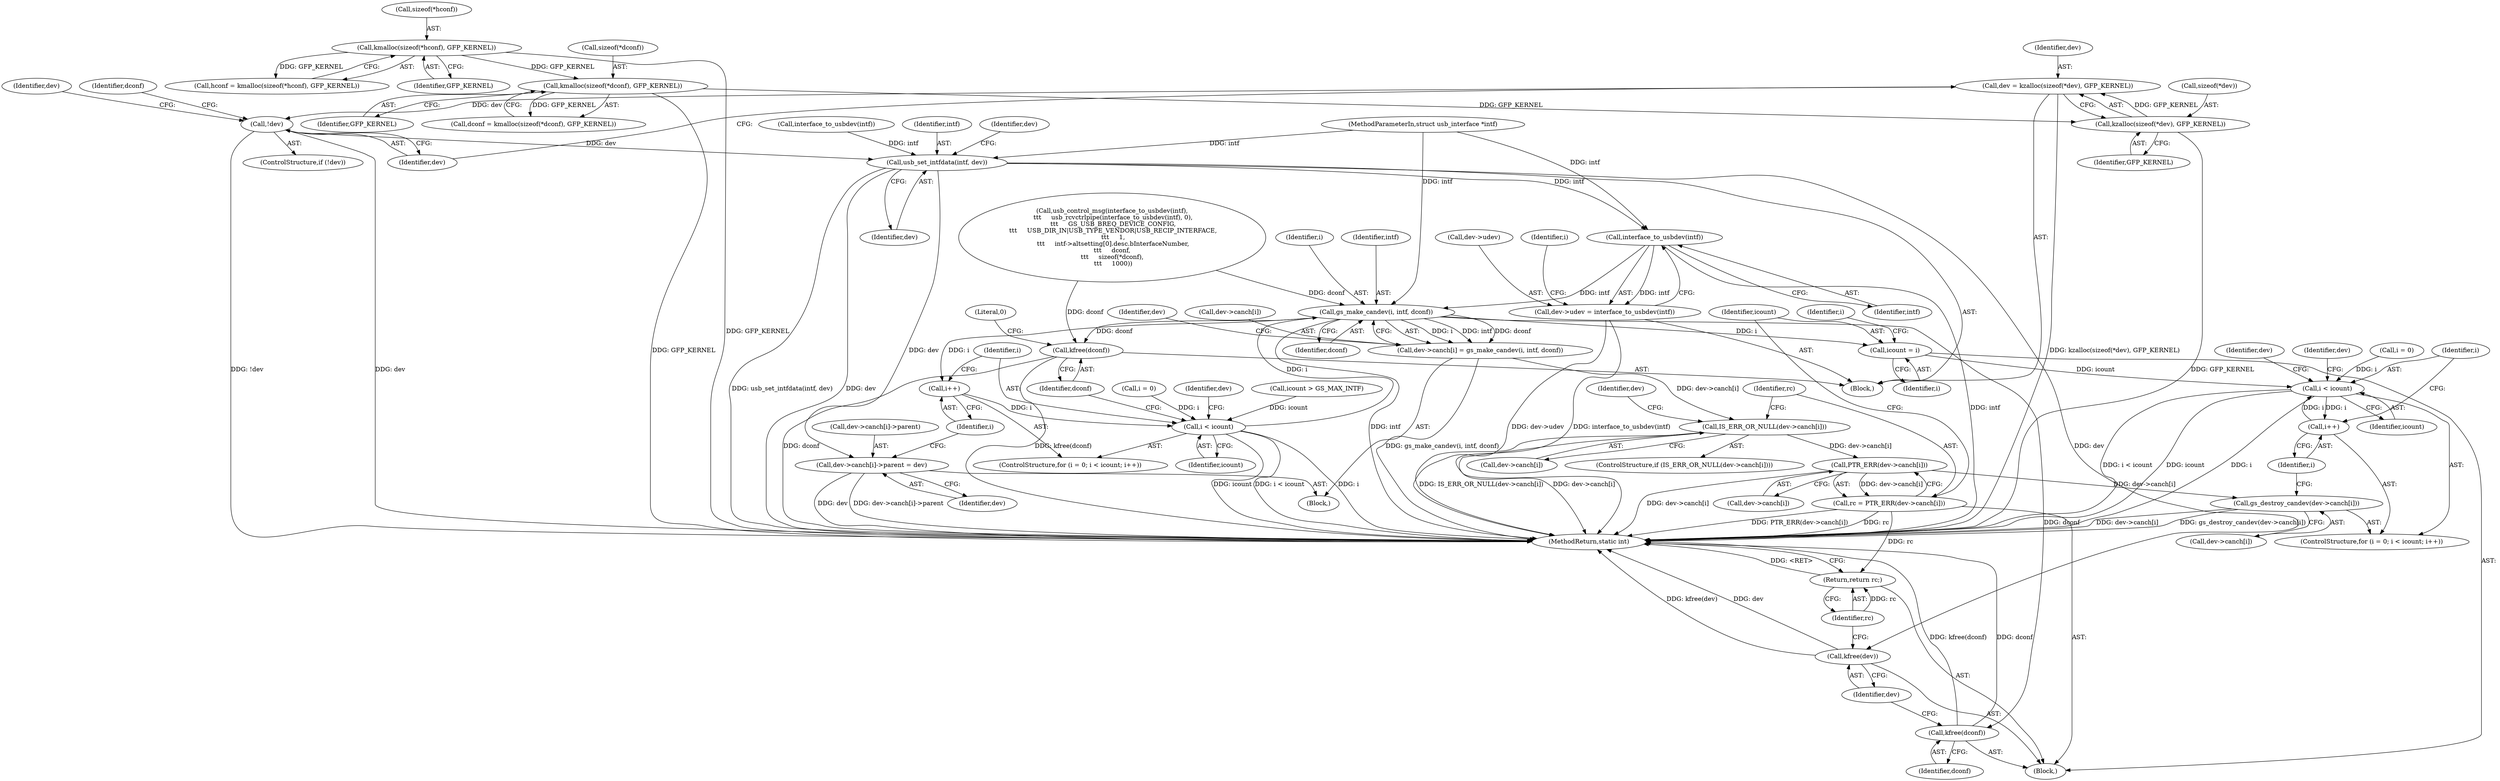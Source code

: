 digraph "0_linux_c919a3069c775c1c876bec55e00b2305d5125caa@pointer" {
"1000272" [label="(Call,dev = kzalloc(sizeof(*dev), GFP_KERNEL))"];
"1000274" [label="(Call,kzalloc(sizeof(*dev), GFP_KERNEL))"];
"1000184" [label="(Call,kmalloc(sizeof(*dconf), GFP_KERNEL))"];
"1000120" [label="(Call,kmalloc(sizeof(*hconf), GFP_KERNEL))"];
"1000280" [label="(Call,!dev)"];
"1000299" [label="(Call,usb_set_intfdata(intf, dev))"];
"1000306" [label="(Call,interface_to_usbdev(intf))"];
"1000302" [label="(Call,dev->udev = interface_to_usbdev(intf))"];
"1000324" [label="(Call,gs_make_candev(i, intf, dconf))"];
"1000315" [label="(Call,i++)"];
"1000312" [label="(Call,i < icount)"];
"1000318" [label="(Call,dev->canch[i] = gs_make_candev(i, intf, dconf))"];
"1000329" [label="(Call,IS_ERR_OR_NULL(dev->canch[i]))"];
"1000338" [label="(Call,PTR_ERR(dev->canch[i]))"];
"1000336" [label="(Call,rc = PTR_ERR(dev->canch[i]))"];
"1000371" [label="(Return,return rc;)"];
"1000356" [label="(Call,gs_destroy_candev(dev->canch[i]))"];
"1000344" [label="(Call,icount = i)"];
"1000351" [label="(Call,i < icount)"];
"1000354" [label="(Call,i++)"];
"1000367" [label="(Call,kfree(dconf))"];
"1000382" [label="(Call,kfree(dconf))"];
"1000369" [label="(Call,kfree(dev))"];
"1000373" [label="(Call,dev->canch[i]->parent = dev)"];
"1000369" [label="(Call,kfree(dev))"];
"1000325" [label="(Identifier,i)"];
"1000303" [label="(Call,dev->udev)"];
"1000317" [label="(Block,)"];
"1000385" [label="(Literal,0)"];
"1000273" [label="(Identifier,dev)"];
"1000309" [label="(Call,i = 0)"];
"1000272" [label="(Call,dev = kzalloc(sizeof(*dev), GFP_KERNEL))"];
"1000368" [label="(Identifier,dconf)"];
"1000275" [label="(Call,sizeof(*dev))"];
"1000345" [label="(Identifier,icount)"];
"1000124" [label="(Identifier,GFP_KERNEL)"];
"1000339" [label="(Call,dev->canch[i])"];
"1000185" [label="(Call,sizeof(*dconf))"];
"1000118" [label="(Call,hconf = kmalloc(sizeof(*hconf), GFP_KERNEL))"];
"1000182" [label="(Call,dconf = kmalloc(sizeof(*dconf), GFP_KERNEL))"];
"1000383" [label="(Identifier,dconf)"];
"1000321" [label="(Identifier,dev)"];
"1000284" [label="(Identifier,dconf)"];
"1000338" [label="(Call,PTR_ERR(dev->canch[i]))"];
"1000346" [label="(Identifier,i)"];
"1000315" [label="(Call,i++)"];
"1000307" [label="(Identifier,intf)"];
"1000281" [label="(Identifier,dev)"];
"1000365" [label="(Identifier,dev)"];
"1000318" [label="(Call,dev->canch[i] = gs_make_candev(i, intf, dconf))"];
"1000359" [label="(Identifier,dev)"];
"1000354" [label="(Call,i++)"];
"1000377" [label="(Identifier,dev)"];
"1000256" [label="(Call,icount > GS_MAX_INTF)"];
"1000373" [label="(Call,dev->canch[i]->parent = dev)"];
"1000349" [label="(Identifier,i)"];
"1000351" [label="(Call,i < icount)"];
"1000330" [label="(Call,dev->canch[i])"];
"1000278" [label="(Identifier,GFP_KERNEL)"];
"1000344" [label="(Call,icount = i)"];
"1000201" [label="(Call,interface_to_usbdev(intf))"];
"1000347" [label="(ControlStructure,for (i = 0; i < icount; i++))"];
"1000312" [label="(Call,i < icount)"];
"1000374" [label="(Call,dev->canch[i]->parent)"];
"1000332" [label="(Identifier,dev)"];
"1000316" [label="(Identifier,i)"];
"1000314" [label="(Identifier,icount)"];
"1000120" [label="(Call,kmalloc(sizeof(*hconf), GFP_KERNEL))"];
"1000326" [label="(Identifier,intf)"];
"1000327" [label="(Identifier,dconf)"];
"1000301" [label="(Identifier,dev)"];
"1000302" [label="(Call,dev->udev = interface_to_usbdev(intf))"];
"1000336" [label="(Call,rc = PTR_ERR(dev->canch[i]))"];
"1000381" [label="(Identifier,dev)"];
"1000328" [label="(ControlStructure,if (IS_ERR_OR_NULL(dev->canch[i])))"];
"1000372" [label="(Identifier,rc)"];
"1000337" [label="(Identifier,rc)"];
"1000121" [label="(Call,sizeof(*hconf))"];
"1000353" [label="(Identifier,icount)"];
"1000280" [label="(Call,!dev)"];
"1000352" [label="(Identifier,i)"];
"1000386" [label="(MethodReturn,static int)"];
"1000370" [label="(Identifier,dev)"];
"1000299" [label="(Call,usb_set_intfdata(intf, dev))"];
"1000300" [label="(Identifier,intf)"];
"1000184" [label="(Call,kmalloc(sizeof(*dconf), GFP_KERNEL))"];
"1000329" [label="(Call,IS_ERR_OR_NULL(dev->canch[i]))"];
"1000279" [label="(ControlStructure,if (!dev))"];
"1000355" [label="(Identifier,i)"];
"1000274" [label="(Call,kzalloc(sizeof(*dev), GFP_KERNEL))"];
"1000367" [label="(Call,kfree(dconf))"];
"1000304" [label="(Identifier,dev)"];
"1000107" [label="(Block,)"];
"1000306" [label="(Call,interface_to_usbdev(intf))"];
"1000356" [label="(Call,gs_destroy_candev(dev->canch[i]))"];
"1000357" [label="(Call,dev->canch[i])"];
"1000188" [label="(Identifier,GFP_KERNEL)"];
"1000313" [label="(Identifier,i)"];
"1000310" [label="(Identifier,i)"];
"1000371" [label="(Return,return rc;)"];
"1000291" [label="(Identifier,dev)"];
"1000382" [label="(Call,kfree(dconf))"];
"1000197" [label="(Call,usb_control_msg(interface_to_usbdev(intf),\n \t\t\t     usb_rcvctrlpipe(interface_to_usbdev(intf), 0),\n \t\t\t     GS_USB_BREQ_DEVICE_CONFIG,\n \t\t\t     USB_DIR_IN|USB_TYPE_VENDOR|USB_RECIP_INTERFACE,\n \t\t\t     1,\n \t\t\t     intf->altsetting[0].desc.bInterfaceNumber,\n\t\t\t     dconf,\n\t\t\t     sizeof(*dconf),\n \t\t\t     1000))"];
"1000319" [label="(Call,dev->canch[i])"];
"1000105" [label="(MethodParameterIn,struct usb_interface *intf)"];
"1000324" [label="(Call,gs_make_candev(i, intf, dconf))"];
"1000308" [label="(ControlStructure,for (i = 0; i < icount; i++))"];
"1000335" [label="(Block,)"];
"1000348" [label="(Call,i = 0)"];
"1000272" -> "1000107"  [label="AST: "];
"1000272" -> "1000274"  [label="CFG: "];
"1000273" -> "1000272"  [label="AST: "];
"1000274" -> "1000272"  [label="AST: "];
"1000281" -> "1000272"  [label="CFG: "];
"1000272" -> "1000386"  [label="DDG: kzalloc(sizeof(*dev), GFP_KERNEL)"];
"1000274" -> "1000272"  [label="DDG: GFP_KERNEL"];
"1000272" -> "1000280"  [label="DDG: dev"];
"1000274" -> "1000278"  [label="CFG: "];
"1000275" -> "1000274"  [label="AST: "];
"1000278" -> "1000274"  [label="AST: "];
"1000274" -> "1000386"  [label="DDG: GFP_KERNEL"];
"1000184" -> "1000274"  [label="DDG: GFP_KERNEL"];
"1000184" -> "1000182"  [label="AST: "];
"1000184" -> "1000188"  [label="CFG: "];
"1000185" -> "1000184"  [label="AST: "];
"1000188" -> "1000184"  [label="AST: "];
"1000182" -> "1000184"  [label="CFG: "];
"1000184" -> "1000386"  [label="DDG: GFP_KERNEL"];
"1000184" -> "1000182"  [label="DDG: GFP_KERNEL"];
"1000120" -> "1000184"  [label="DDG: GFP_KERNEL"];
"1000120" -> "1000118"  [label="AST: "];
"1000120" -> "1000124"  [label="CFG: "];
"1000121" -> "1000120"  [label="AST: "];
"1000124" -> "1000120"  [label="AST: "];
"1000118" -> "1000120"  [label="CFG: "];
"1000120" -> "1000386"  [label="DDG: GFP_KERNEL"];
"1000120" -> "1000118"  [label="DDG: GFP_KERNEL"];
"1000280" -> "1000279"  [label="AST: "];
"1000280" -> "1000281"  [label="CFG: "];
"1000281" -> "1000280"  [label="AST: "];
"1000284" -> "1000280"  [label="CFG: "];
"1000291" -> "1000280"  [label="CFG: "];
"1000280" -> "1000386"  [label="DDG: !dev"];
"1000280" -> "1000386"  [label="DDG: dev"];
"1000280" -> "1000299"  [label="DDG: dev"];
"1000299" -> "1000107"  [label="AST: "];
"1000299" -> "1000301"  [label="CFG: "];
"1000300" -> "1000299"  [label="AST: "];
"1000301" -> "1000299"  [label="AST: "];
"1000304" -> "1000299"  [label="CFG: "];
"1000299" -> "1000386"  [label="DDG: dev"];
"1000299" -> "1000386"  [label="DDG: usb_set_intfdata(intf, dev)"];
"1000201" -> "1000299"  [label="DDG: intf"];
"1000105" -> "1000299"  [label="DDG: intf"];
"1000299" -> "1000306"  [label="DDG: intf"];
"1000299" -> "1000369"  [label="DDG: dev"];
"1000299" -> "1000373"  [label="DDG: dev"];
"1000306" -> "1000302"  [label="AST: "];
"1000306" -> "1000307"  [label="CFG: "];
"1000307" -> "1000306"  [label="AST: "];
"1000302" -> "1000306"  [label="CFG: "];
"1000306" -> "1000386"  [label="DDG: intf"];
"1000306" -> "1000302"  [label="DDG: intf"];
"1000105" -> "1000306"  [label="DDG: intf"];
"1000306" -> "1000324"  [label="DDG: intf"];
"1000302" -> "1000107"  [label="AST: "];
"1000303" -> "1000302"  [label="AST: "];
"1000310" -> "1000302"  [label="CFG: "];
"1000302" -> "1000386"  [label="DDG: dev->udev"];
"1000302" -> "1000386"  [label="DDG: interface_to_usbdev(intf)"];
"1000324" -> "1000318"  [label="AST: "];
"1000324" -> "1000327"  [label="CFG: "];
"1000325" -> "1000324"  [label="AST: "];
"1000326" -> "1000324"  [label="AST: "];
"1000327" -> "1000324"  [label="AST: "];
"1000318" -> "1000324"  [label="CFG: "];
"1000324" -> "1000386"  [label="DDG: intf"];
"1000324" -> "1000315"  [label="DDG: i"];
"1000324" -> "1000318"  [label="DDG: i"];
"1000324" -> "1000318"  [label="DDG: intf"];
"1000324" -> "1000318"  [label="DDG: dconf"];
"1000312" -> "1000324"  [label="DDG: i"];
"1000105" -> "1000324"  [label="DDG: intf"];
"1000197" -> "1000324"  [label="DDG: dconf"];
"1000324" -> "1000344"  [label="DDG: i"];
"1000324" -> "1000367"  [label="DDG: dconf"];
"1000324" -> "1000382"  [label="DDG: dconf"];
"1000315" -> "1000308"  [label="AST: "];
"1000315" -> "1000316"  [label="CFG: "];
"1000316" -> "1000315"  [label="AST: "];
"1000313" -> "1000315"  [label="CFG: "];
"1000315" -> "1000312"  [label="DDG: i"];
"1000312" -> "1000308"  [label="AST: "];
"1000312" -> "1000314"  [label="CFG: "];
"1000313" -> "1000312"  [label="AST: "];
"1000314" -> "1000312"  [label="AST: "];
"1000321" -> "1000312"  [label="CFG: "];
"1000383" -> "1000312"  [label="CFG: "];
"1000312" -> "1000386"  [label="DDG: i < icount"];
"1000312" -> "1000386"  [label="DDG: i"];
"1000312" -> "1000386"  [label="DDG: icount"];
"1000309" -> "1000312"  [label="DDG: i"];
"1000256" -> "1000312"  [label="DDG: icount"];
"1000318" -> "1000317"  [label="AST: "];
"1000319" -> "1000318"  [label="AST: "];
"1000332" -> "1000318"  [label="CFG: "];
"1000318" -> "1000386"  [label="DDG: gs_make_candev(i, intf, dconf)"];
"1000318" -> "1000329"  [label="DDG: dev->canch[i]"];
"1000329" -> "1000328"  [label="AST: "];
"1000329" -> "1000330"  [label="CFG: "];
"1000330" -> "1000329"  [label="AST: "];
"1000337" -> "1000329"  [label="CFG: "];
"1000377" -> "1000329"  [label="CFG: "];
"1000329" -> "1000386"  [label="DDG: IS_ERR_OR_NULL(dev->canch[i])"];
"1000329" -> "1000386"  [label="DDG: dev->canch[i]"];
"1000329" -> "1000338"  [label="DDG: dev->canch[i]"];
"1000338" -> "1000336"  [label="AST: "];
"1000338" -> "1000339"  [label="CFG: "];
"1000339" -> "1000338"  [label="AST: "];
"1000336" -> "1000338"  [label="CFG: "];
"1000338" -> "1000386"  [label="DDG: dev->canch[i]"];
"1000338" -> "1000336"  [label="DDG: dev->canch[i]"];
"1000338" -> "1000356"  [label="DDG: dev->canch[i]"];
"1000336" -> "1000335"  [label="AST: "];
"1000337" -> "1000336"  [label="AST: "];
"1000345" -> "1000336"  [label="CFG: "];
"1000336" -> "1000386"  [label="DDG: PTR_ERR(dev->canch[i])"];
"1000336" -> "1000386"  [label="DDG: rc"];
"1000336" -> "1000371"  [label="DDG: rc"];
"1000371" -> "1000335"  [label="AST: "];
"1000371" -> "1000372"  [label="CFG: "];
"1000372" -> "1000371"  [label="AST: "];
"1000386" -> "1000371"  [label="CFG: "];
"1000371" -> "1000386"  [label="DDG: <RET>"];
"1000372" -> "1000371"  [label="DDG: rc"];
"1000356" -> "1000347"  [label="AST: "];
"1000356" -> "1000357"  [label="CFG: "];
"1000357" -> "1000356"  [label="AST: "];
"1000355" -> "1000356"  [label="CFG: "];
"1000356" -> "1000386"  [label="DDG: gs_destroy_candev(dev->canch[i])"];
"1000356" -> "1000386"  [label="DDG: dev->canch[i]"];
"1000344" -> "1000335"  [label="AST: "];
"1000344" -> "1000346"  [label="CFG: "];
"1000345" -> "1000344"  [label="AST: "];
"1000346" -> "1000344"  [label="AST: "];
"1000349" -> "1000344"  [label="CFG: "];
"1000344" -> "1000351"  [label="DDG: icount"];
"1000351" -> "1000347"  [label="AST: "];
"1000351" -> "1000353"  [label="CFG: "];
"1000352" -> "1000351"  [label="AST: "];
"1000353" -> "1000351"  [label="AST: "];
"1000359" -> "1000351"  [label="CFG: "];
"1000365" -> "1000351"  [label="CFG: "];
"1000351" -> "1000386"  [label="DDG: i < icount"];
"1000351" -> "1000386"  [label="DDG: icount"];
"1000351" -> "1000386"  [label="DDG: i"];
"1000348" -> "1000351"  [label="DDG: i"];
"1000354" -> "1000351"  [label="DDG: i"];
"1000351" -> "1000354"  [label="DDG: i"];
"1000354" -> "1000347"  [label="AST: "];
"1000354" -> "1000355"  [label="CFG: "];
"1000355" -> "1000354"  [label="AST: "];
"1000352" -> "1000354"  [label="CFG: "];
"1000367" -> "1000335"  [label="AST: "];
"1000367" -> "1000368"  [label="CFG: "];
"1000368" -> "1000367"  [label="AST: "];
"1000370" -> "1000367"  [label="CFG: "];
"1000367" -> "1000386"  [label="DDG: dconf"];
"1000367" -> "1000386"  [label="DDG: kfree(dconf)"];
"1000382" -> "1000107"  [label="AST: "];
"1000382" -> "1000383"  [label="CFG: "];
"1000383" -> "1000382"  [label="AST: "];
"1000385" -> "1000382"  [label="CFG: "];
"1000382" -> "1000386"  [label="DDG: dconf"];
"1000382" -> "1000386"  [label="DDG: kfree(dconf)"];
"1000197" -> "1000382"  [label="DDG: dconf"];
"1000369" -> "1000335"  [label="AST: "];
"1000369" -> "1000370"  [label="CFG: "];
"1000370" -> "1000369"  [label="AST: "];
"1000372" -> "1000369"  [label="CFG: "];
"1000369" -> "1000386"  [label="DDG: kfree(dev)"];
"1000369" -> "1000386"  [label="DDG: dev"];
"1000373" -> "1000317"  [label="AST: "];
"1000373" -> "1000381"  [label="CFG: "];
"1000374" -> "1000373"  [label="AST: "];
"1000381" -> "1000373"  [label="AST: "];
"1000316" -> "1000373"  [label="CFG: "];
"1000373" -> "1000386"  [label="DDG: dev->canch[i]->parent"];
"1000373" -> "1000386"  [label="DDG: dev"];
}
